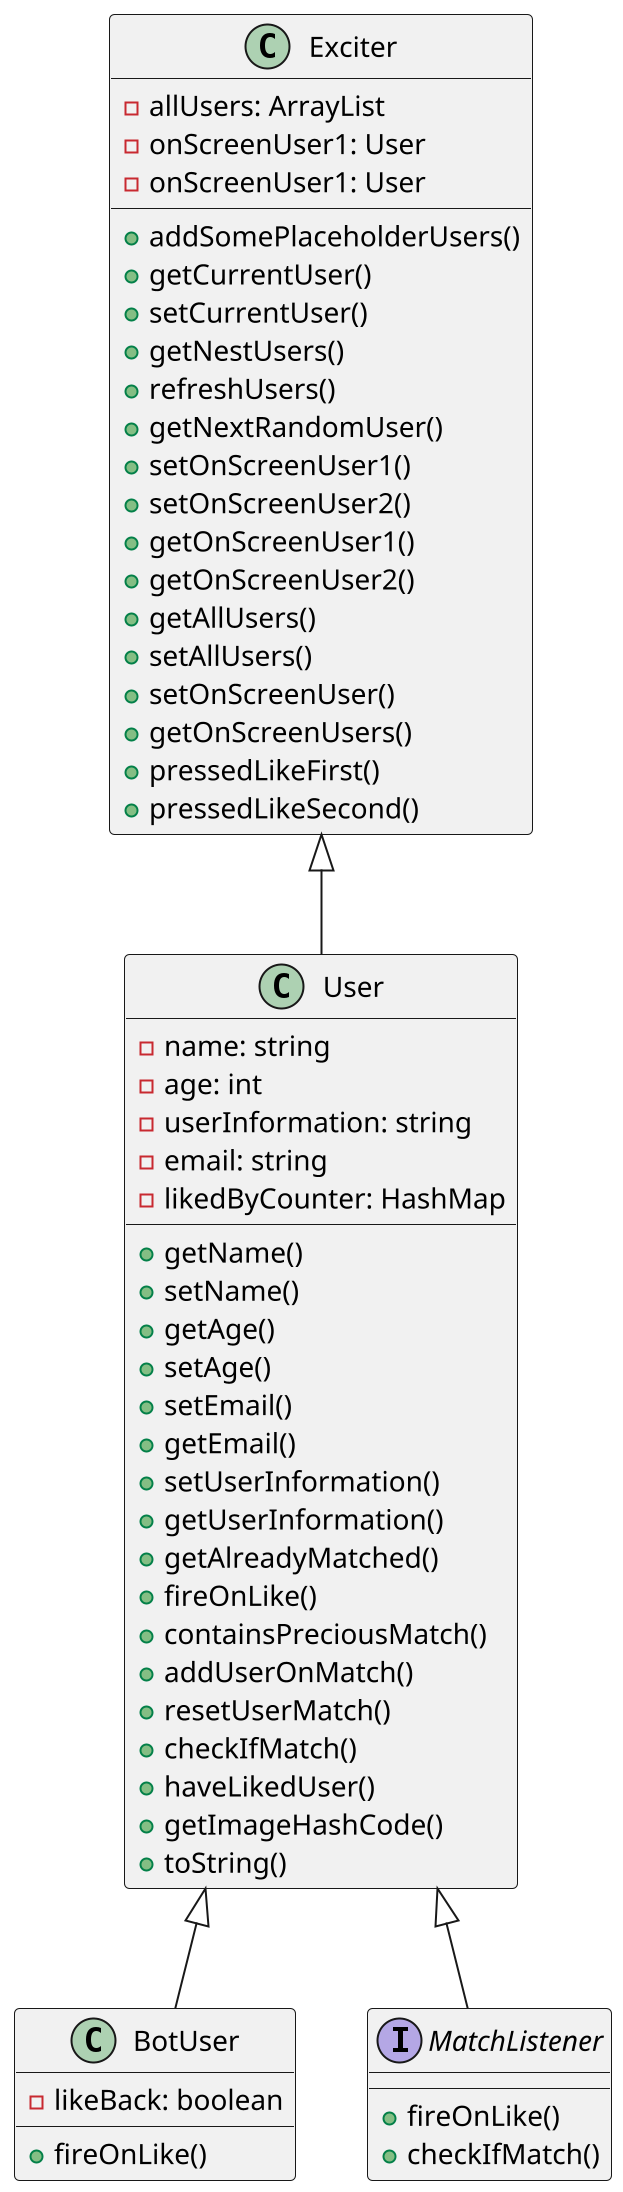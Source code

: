 @startuml
scale 2
class Exciter {
    -allUsers: ArrayList
    -onScreenUser1: User
    -onScreenUser1: User
    +addSomePlaceholderUsers()
    +getCurrentUser()
    +setCurrentUser()
    +getNestUsers()
    +refreshUsers()
    +getNextRandomUser()
    +setOnScreenUser1()
    +setOnScreenUser2()
    +getOnScreenUser1()
    +getOnScreenUser2()
    +getAllUsers()
    +setAllUsers()
    +setOnScreenUser()
    +getOnScreenUsers()
    +pressedLikeFirst()
    +pressedLikeSecond()
}

class BotUser extends User{
    -likeBack: boolean
    +fireOnLike()

}
interface MatchListener{
    +fireOnLike()
    +checkIfMatch()
}
class User {
    -name: string
    -age: int
    -userInformation: string
    -email: string
    -likedByCounter: HashMap
    +getName()
    +setName()
    +getAge()
    +setAge()
    +setEmail()
    +getEmail()
    +setUserInformation()
    +getUserInformation()
    +getAlreadyMatched()
    +fireOnLike()
    +containsPreciousMatch()
    +addUserOnMatch()
    +resetUserMatch()
    +checkIfMatch()
    +haveLikedUser()
    +getImageHashCode()
    +toString()

}

User <|-- MatchListener
Exciter <|-- User



@enduml
